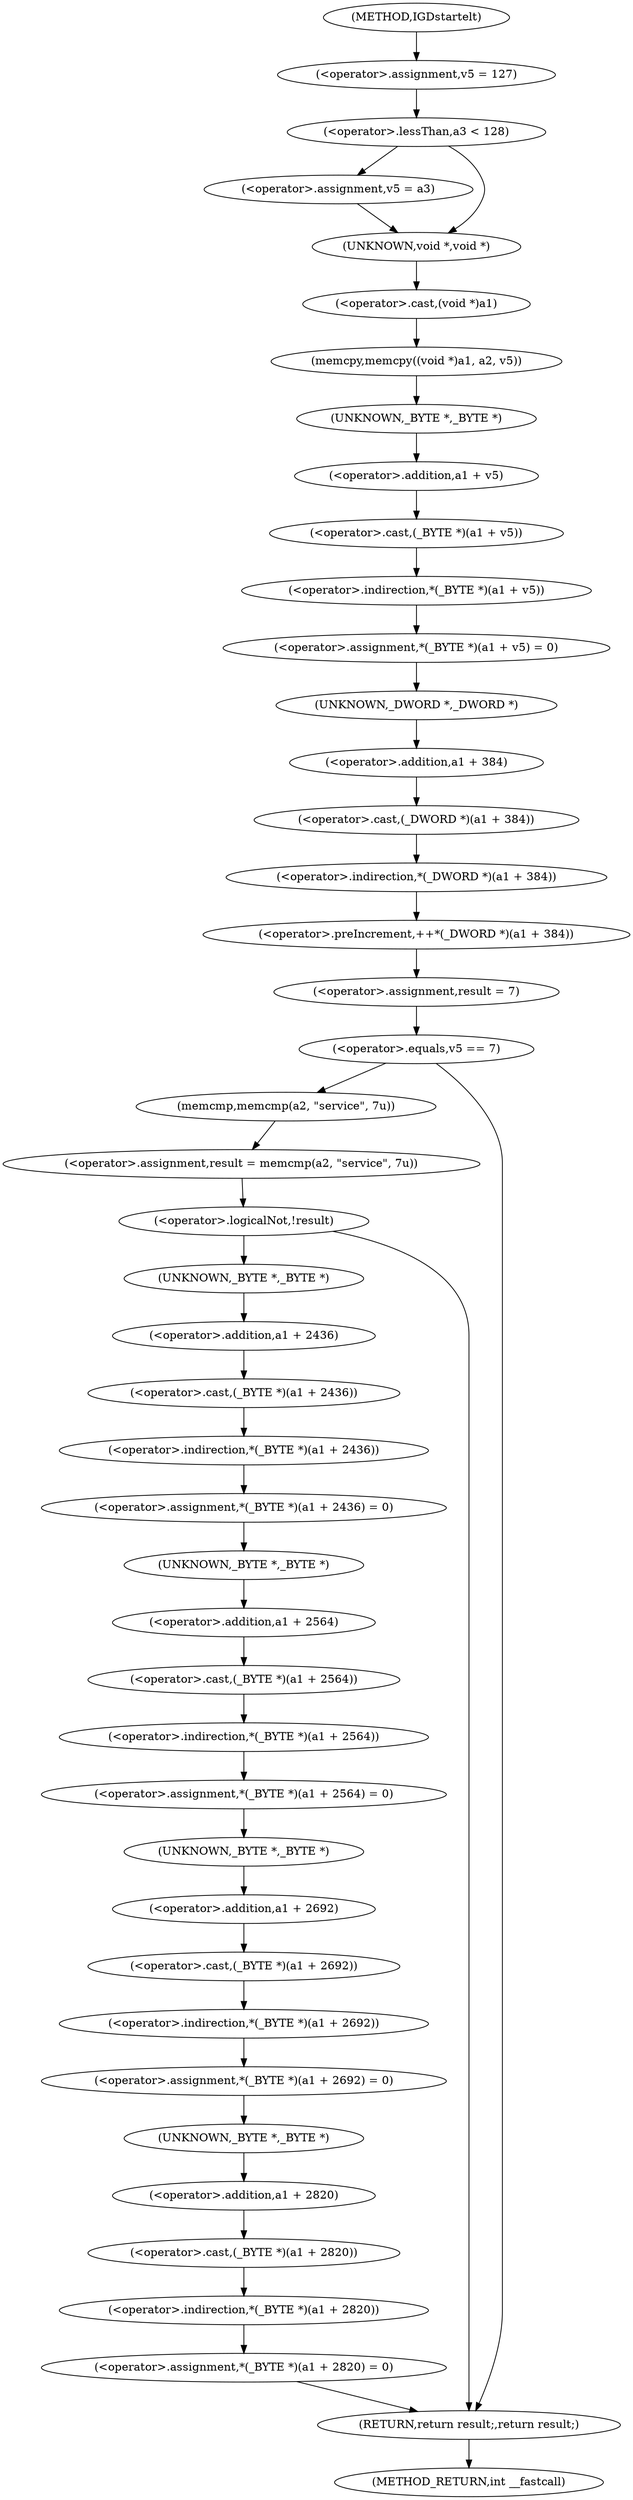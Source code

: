 digraph IGDstartelt {  
"1000110" [label = "(<operator>.assignment,v5 = 127)" ]
"1000114" [label = "(<operator>.lessThan,a3 < 128)" ]
"1000117" [label = "(<operator>.assignment,v5 = a3)" ]
"1000120" [label = "(memcpy,memcpy((void *)a1, a2, v5))" ]
"1000121" [label = "(<operator>.cast,(void *)a1)" ]
"1000122" [label = "(UNKNOWN,void *,void *)" ]
"1000126" [label = "(<operator>.assignment,*(_BYTE *)(a1 + v5) = 0)" ]
"1000127" [label = "(<operator>.indirection,*(_BYTE *)(a1 + v5))" ]
"1000128" [label = "(<operator>.cast,(_BYTE *)(a1 + v5))" ]
"1000129" [label = "(UNKNOWN,_BYTE *,_BYTE *)" ]
"1000130" [label = "(<operator>.addition,a1 + v5)" ]
"1000134" [label = "(<operator>.preIncrement,++*(_DWORD *)(a1 + 384))" ]
"1000135" [label = "(<operator>.indirection,*(_DWORD *)(a1 + 384))" ]
"1000136" [label = "(<operator>.cast,(_DWORD *)(a1 + 384))" ]
"1000137" [label = "(UNKNOWN,_DWORD *,_DWORD *)" ]
"1000138" [label = "(<operator>.addition,a1 + 384)" ]
"1000141" [label = "(<operator>.assignment,result = 7)" ]
"1000145" [label = "(<operator>.equals,v5 == 7)" ]
"1000149" [label = "(<operator>.assignment,result = memcmp(a2, \"service\", 7u))" ]
"1000151" [label = "(memcmp,memcmp(a2, \"service\", 7u))" ]
"1000156" [label = "(<operator>.logicalNot,!result)" ]
"1000159" [label = "(<operator>.assignment,*(_BYTE *)(a1 + 2436) = 0)" ]
"1000160" [label = "(<operator>.indirection,*(_BYTE *)(a1 + 2436))" ]
"1000161" [label = "(<operator>.cast,(_BYTE *)(a1 + 2436))" ]
"1000162" [label = "(UNKNOWN,_BYTE *,_BYTE *)" ]
"1000163" [label = "(<operator>.addition,a1 + 2436)" ]
"1000167" [label = "(<operator>.assignment,*(_BYTE *)(a1 + 2564) = 0)" ]
"1000168" [label = "(<operator>.indirection,*(_BYTE *)(a1 + 2564))" ]
"1000169" [label = "(<operator>.cast,(_BYTE *)(a1 + 2564))" ]
"1000170" [label = "(UNKNOWN,_BYTE *,_BYTE *)" ]
"1000171" [label = "(<operator>.addition,a1 + 2564)" ]
"1000175" [label = "(<operator>.assignment,*(_BYTE *)(a1 + 2692) = 0)" ]
"1000176" [label = "(<operator>.indirection,*(_BYTE *)(a1 + 2692))" ]
"1000177" [label = "(<operator>.cast,(_BYTE *)(a1 + 2692))" ]
"1000178" [label = "(UNKNOWN,_BYTE *,_BYTE *)" ]
"1000179" [label = "(<operator>.addition,a1 + 2692)" ]
"1000183" [label = "(<operator>.assignment,*(_BYTE *)(a1 + 2820) = 0)" ]
"1000184" [label = "(<operator>.indirection,*(_BYTE *)(a1 + 2820))" ]
"1000185" [label = "(<operator>.cast,(_BYTE *)(a1 + 2820))" ]
"1000186" [label = "(UNKNOWN,_BYTE *,_BYTE *)" ]
"1000187" [label = "(<operator>.addition,a1 + 2820)" ]
"1000191" [label = "(RETURN,return result;,return result;)" ]
"1000103" [label = "(METHOD,IGDstartelt)" ]
"1000193" [label = "(METHOD_RETURN,int __fastcall)" ]
  "1000110" -> "1000114" 
  "1000114" -> "1000122" 
  "1000114" -> "1000117" 
  "1000117" -> "1000122" 
  "1000120" -> "1000129" 
  "1000121" -> "1000120" 
  "1000122" -> "1000121" 
  "1000126" -> "1000137" 
  "1000127" -> "1000126" 
  "1000128" -> "1000127" 
  "1000129" -> "1000130" 
  "1000130" -> "1000128" 
  "1000134" -> "1000141" 
  "1000135" -> "1000134" 
  "1000136" -> "1000135" 
  "1000137" -> "1000138" 
  "1000138" -> "1000136" 
  "1000141" -> "1000145" 
  "1000145" -> "1000151" 
  "1000145" -> "1000191" 
  "1000149" -> "1000156" 
  "1000151" -> "1000149" 
  "1000156" -> "1000162" 
  "1000156" -> "1000191" 
  "1000159" -> "1000170" 
  "1000160" -> "1000159" 
  "1000161" -> "1000160" 
  "1000162" -> "1000163" 
  "1000163" -> "1000161" 
  "1000167" -> "1000178" 
  "1000168" -> "1000167" 
  "1000169" -> "1000168" 
  "1000170" -> "1000171" 
  "1000171" -> "1000169" 
  "1000175" -> "1000186" 
  "1000176" -> "1000175" 
  "1000177" -> "1000176" 
  "1000178" -> "1000179" 
  "1000179" -> "1000177" 
  "1000183" -> "1000191" 
  "1000184" -> "1000183" 
  "1000185" -> "1000184" 
  "1000186" -> "1000187" 
  "1000187" -> "1000185" 
  "1000191" -> "1000193" 
  "1000103" -> "1000110" 
}
